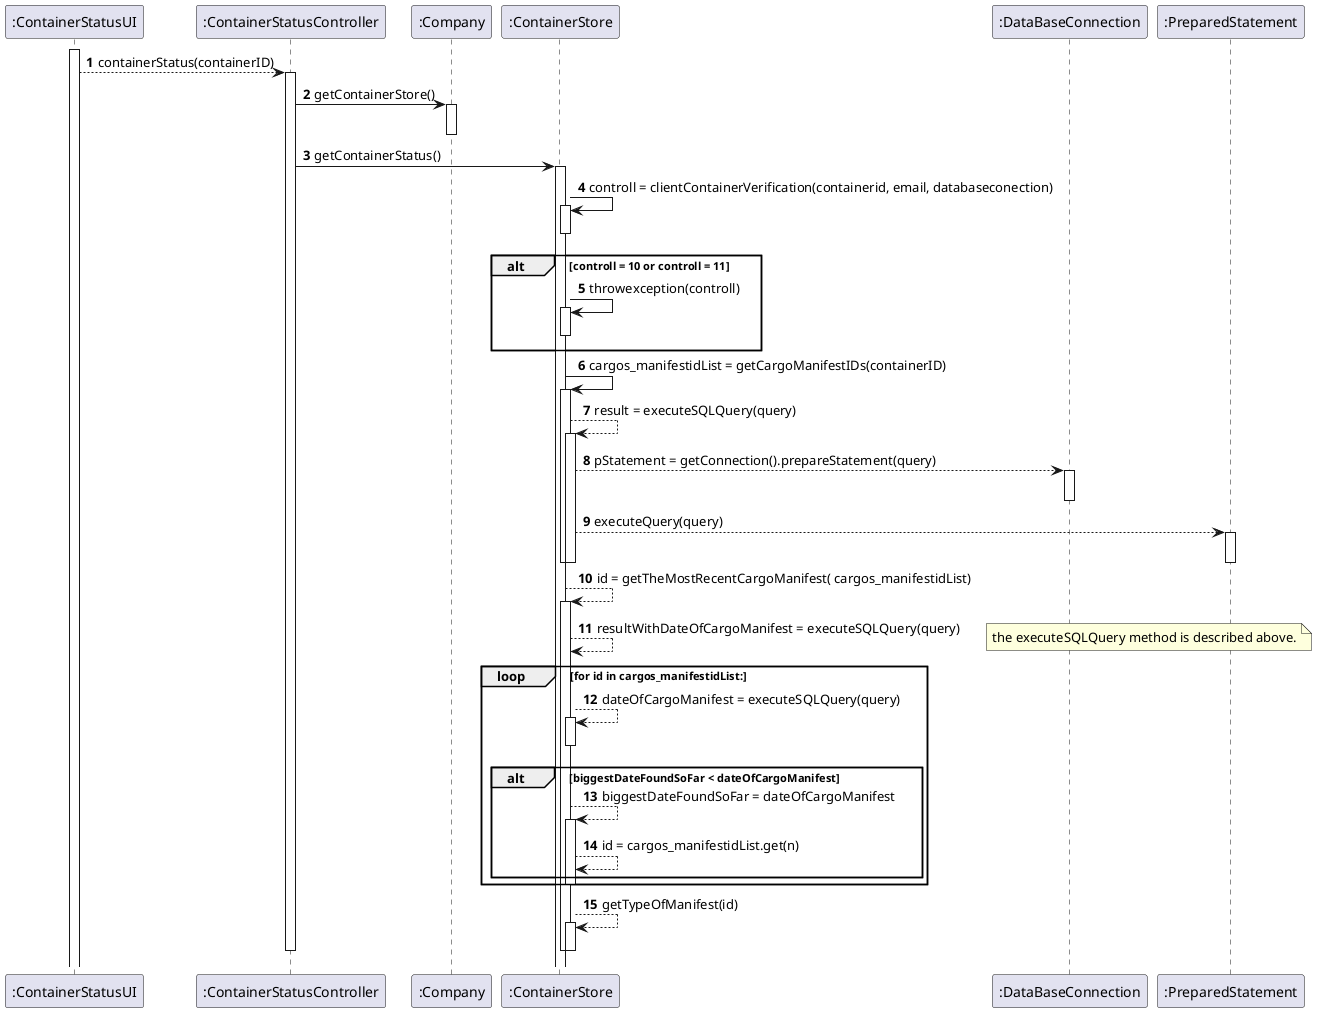 @startuml
'https://plantuml.com/sequence-diagram

autonumber
participant ":ContainerStatusUI" as ui
participant ":ContainerStatusController" as controller

participant ":Company" as company
participant ":ContainerStore" as store
participant ":DataBaseConnection" as dbConn
participant ":PreparedStatement" as prepStat
activate ui
ui --> controller:containerStatus(containerID)
activate controller
controller -> company: getContainerStore()
activate company
deactivate company
controller -> store: getContainerStatus()
activate store
store -> store: controll = clientContainerVerification(containerid, email, databaseconection)
activate store
deactivate store

alt controll = 10 or controll = 11
store -> store: throwexception(controll)
activate store
deactivate store
end
store -> store: cargos_manifestidList = getCargoManifestIDs(containerID)
activate store

store --> store: result = executeSQLQuery(query)
activate store
store --> dbConn: pStatement = getConnection().prepareStatement(query)
activate dbConn
deactivate dbConn
store --> prepStat: executeQuery(query)
activate prepStat
deactivate prepStat

deactivate store
deactivate store
store --> store: id = getTheMostRecentCargoManifest( cargos_manifestidList)
activate store
store --> store: resultWithDateOfCargoManifest = executeSQLQuery(query)
note right: the executeSQLQuery method is described above.
loop for id in cargos_manifestidList:
store --> store: dateOfCargoManifest = executeSQLQuery(query)
activate store
deactivate store
alt biggestDateFoundSoFar < dateOfCargoManifest
store --> store: biggestDateFoundSoFar = dateOfCargoManifest
activate store
store --> store: id = cargos_manifestidList.get(n)
end
activate store
deactivate store
end
store --> store: getTypeOfManifest(id)
activate store
deactivate store
deactivate store
deactivate controller
@enduml